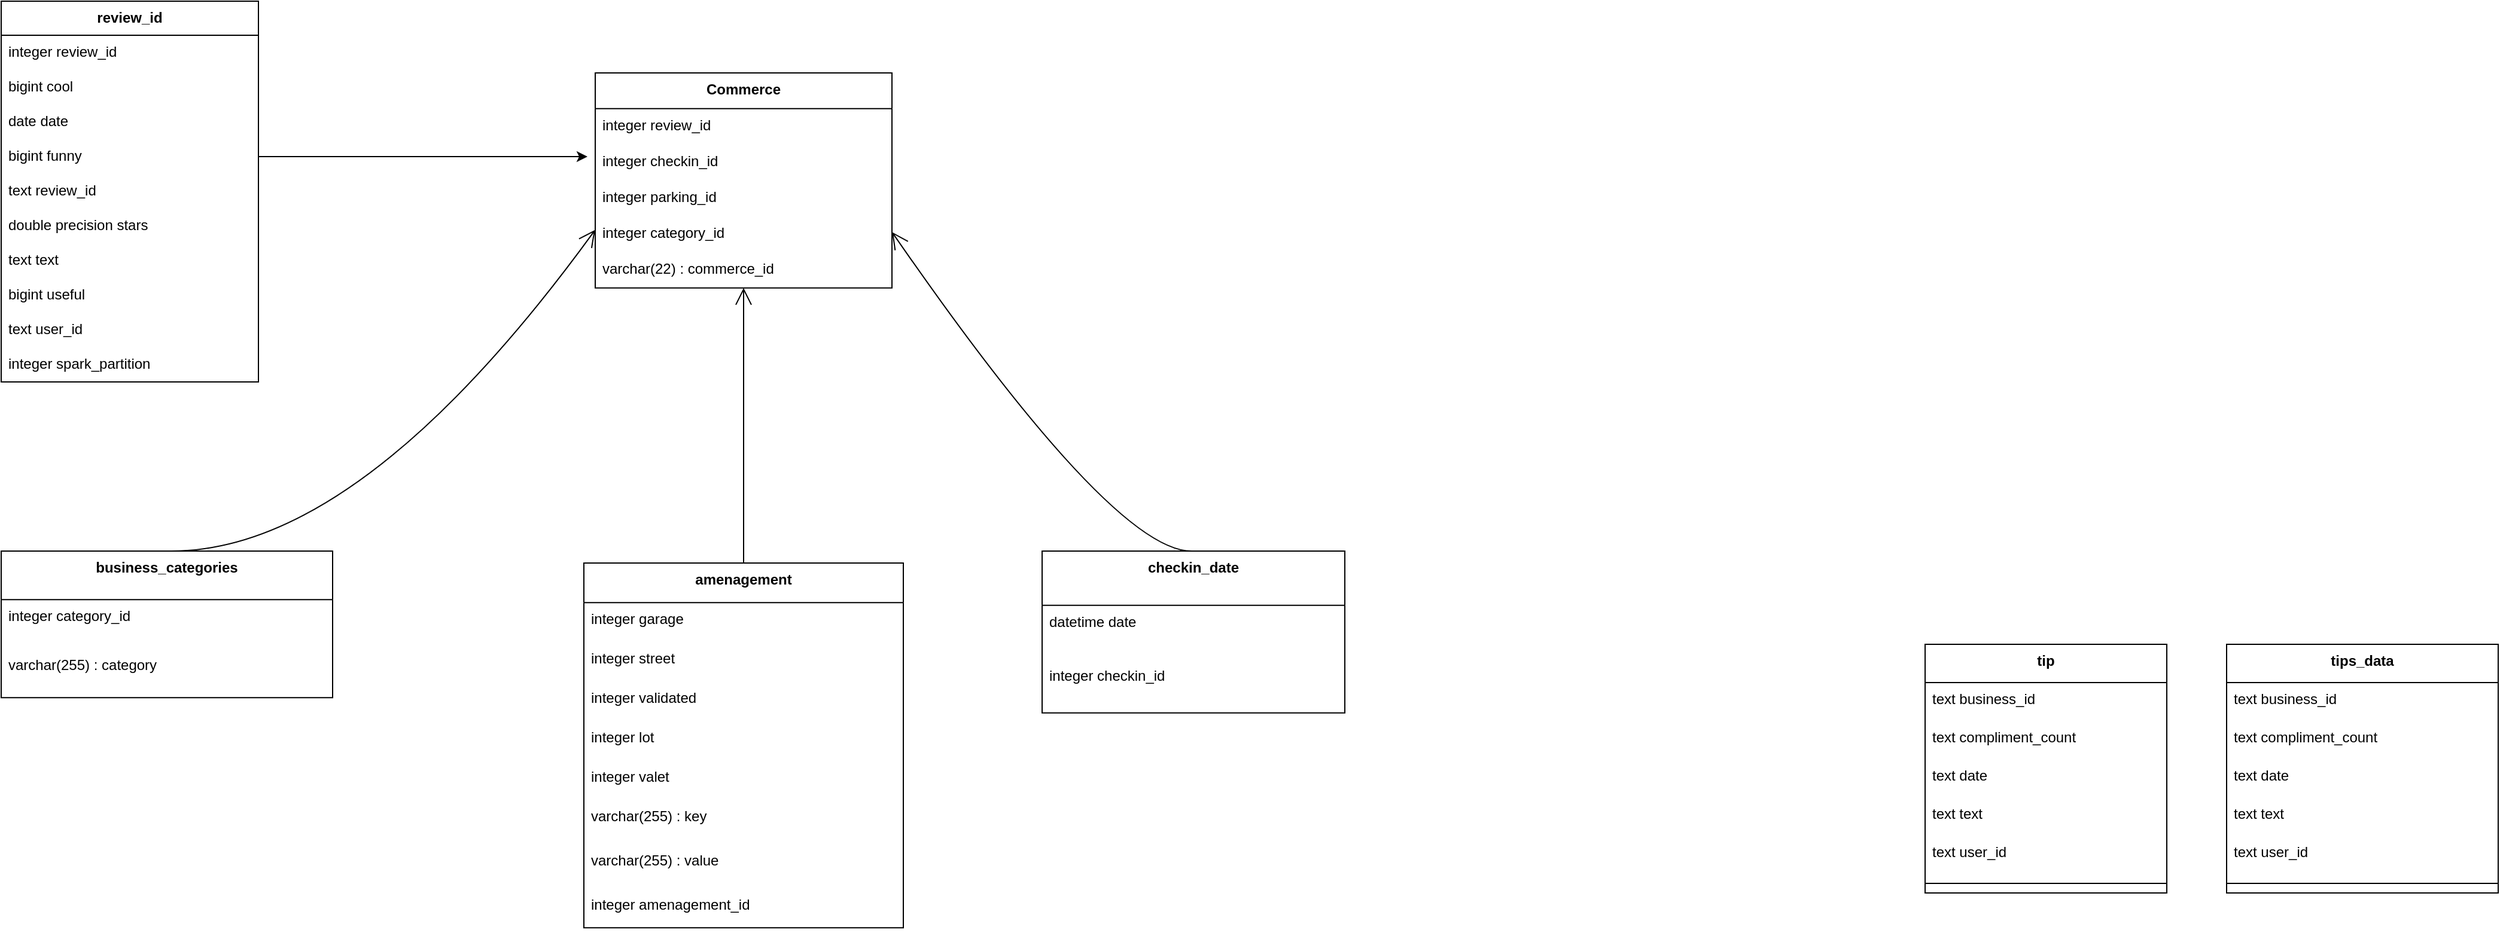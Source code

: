 <mxfile version="26.0.4">
  <diagram name="Page-1" id="e8Z75jqW2tC2GbVCnlt6">
    <mxGraphModel dx="1250" dy="1064" grid="1" gridSize="10" guides="1" tooltips="1" connect="1" arrows="1" fold="1" page="0" pageScale="1" pageWidth="827" pageHeight="1169" math="0" shadow="0">
      <root>
        <mxCell id="0" />
        <mxCell id="1" parent="0" />
        <mxCell id="nZviZZo1a1goZrP_ZpkB-6" value="Commerce" style="swimlane;fontStyle=1;align=center;verticalAlign=top;childLayout=stackLayout;horizontal=1;startSize=29.818;horizontalStack=0;resizeParent=1;resizeParentMax=0;resizeLast=0;collapsible=0;marginBottom=0;" vertex="1" parent="1">
          <mxGeometry x="646.5" y="-10" width="248" height="179.818" as="geometry" />
        </mxCell>
        <mxCell id="nZviZZo1a1goZrP_ZpkB-8" value="integer review_id" style="text;strokeColor=none;fillColor=none;align=left;verticalAlign=top;spacingLeft=4;spacingRight=4;overflow=hidden;rotatable=0;points=[[0,0.5],[1,0.5]];portConstraint=eastwest;" vertex="1" parent="nZviZZo1a1goZrP_ZpkB-6">
          <mxGeometry y="29.818" width="248" height="30" as="geometry" />
        </mxCell>
        <mxCell id="nZviZZo1a1goZrP_ZpkB-9" value="integer checkin_id" style="text;strokeColor=none;fillColor=none;align=left;verticalAlign=top;spacingLeft=4;spacingRight=4;overflow=hidden;rotatable=0;points=[[0,0.5],[1,0.5]];portConstraint=eastwest;" vertex="1" parent="nZviZZo1a1goZrP_ZpkB-6">
          <mxGeometry y="59.818" width="248" height="30" as="geometry" />
        </mxCell>
        <mxCell id="nZviZZo1a1goZrP_ZpkB-10" value="integer parking_id" style="text;strokeColor=none;fillColor=none;align=left;verticalAlign=top;spacingLeft=4;spacingRight=4;overflow=hidden;rotatable=0;points=[[0,0.5],[1,0.5]];portConstraint=eastwest;" vertex="1" parent="nZviZZo1a1goZrP_ZpkB-6">
          <mxGeometry y="89.818" width="248" height="30" as="geometry" />
        </mxCell>
        <mxCell id="nZviZZo1a1goZrP_ZpkB-12" value="integer category_id" style="text;strokeColor=none;fillColor=none;align=left;verticalAlign=top;spacingLeft=4;spacingRight=4;overflow=hidden;rotatable=0;points=[[0,0.5],[1,0.5]];portConstraint=eastwest;" vertex="1" parent="nZviZZo1a1goZrP_ZpkB-6">
          <mxGeometry y="119.818" width="248" height="30" as="geometry" />
        </mxCell>
        <mxCell id="nZviZZo1a1goZrP_ZpkB-17" value="varchar(22) : commerce_id" style="text;strokeColor=none;fillColor=none;align=left;verticalAlign=top;spacingLeft=4;spacingRight=4;overflow=hidden;rotatable=0;points=[[0,0.5],[1,0.5]];portConstraint=eastwest;" vertex="1" parent="nZviZZo1a1goZrP_ZpkB-6">
          <mxGeometry y="149.818" width="248" height="30" as="geometry" />
        </mxCell>
        <mxCell id="nZviZZo1a1goZrP_ZpkB-18" value="business_categories" style="swimlane;fontStyle=1;align=center;verticalAlign=top;childLayout=stackLayout;horizontal=1;startSize=40.571;horizontalStack=0;resizeParent=1;resizeParentMax=0;resizeLast=0;collapsible=0;marginBottom=0;" vertex="1" parent="1">
          <mxGeometry x="150" y="390" width="277" height="122.571" as="geometry" />
        </mxCell>
        <mxCell id="nZviZZo1a1goZrP_ZpkB-20" value="integer category_id" style="text;strokeColor=none;fillColor=none;align=left;verticalAlign=top;spacingLeft=4;spacingRight=4;overflow=hidden;rotatable=0;points=[[0,0.5],[1,0.5]];portConstraint=eastwest;" vertex="1" parent="nZviZZo1a1goZrP_ZpkB-18">
          <mxGeometry y="40.571" width="277" height="41" as="geometry" />
        </mxCell>
        <mxCell id="nZviZZo1a1goZrP_ZpkB-21" value="varchar(255) : category" style="text;strokeColor=none;fillColor=none;align=left;verticalAlign=top;spacingLeft=4;spacingRight=4;overflow=hidden;rotatable=0;points=[[0,0.5],[1,0.5]];portConstraint=eastwest;" vertex="1" parent="nZviZZo1a1goZrP_ZpkB-18">
          <mxGeometry y="81.571" width="277" height="41" as="geometry" />
        </mxCell>
        <mxCell id="nZviZZo1a1goZrP_ZpkB-22" value="amenagement" style="swimlane;fontStyle=1;align=center;verticalAlign=top;childLayout=stackLayout;horizontal=1;startSize=33.143;horizontalStack=0;resizeParent=1;resizeParentMax=0;resizeLast=0;collapsible=0;marginBottom=0;" vertex="1" parent="1">
          <mxGeometry x="637" y="400" width="267" height="305.143" as="geometry" />
        </mxCell>
        <mxCell id="nZviZZo1a1goZrP_ZpkB-23" value="integer garage" style="text;strokeColor=none;fillColor=none;align=left;verticalAlign=top;spacingLeft=4;spacingRight=4;overflow=hidden;rotatable=0;points=[[0,0.5],[1,0.5]];portConstraint=eastwest;" vertex="1" parent="nZviZZo1a1goZrP_ZpkB-22">
          <mxGeometry y="33.143" width="267" height="33" as="geometry" />
        </mxCell>
        <mxCell id="nZviZZo1a1goZrP_ZpkB-24" value="integer street" style="text;strokeColor=none;fillColor=none;align=left;verticalAlign=top;spacingLeft=4;spacingRight=4;overflow=hidden;rotatable=0;points=[[0,0.5],[1,0.5]];portConstraint=eastwest;" vertex="1" parent="nZviZZo1a1goZrP_ZpkB-22">
          <mxGeometry y="66.143" width="267" height="33" as="geometry" />
        </mxCell>
        <mxCell id="nZviZZo1a1goZrP_ZpkB-25" value="integer validated" style="text;strokeColor=none;fillColor=none;align=left;verticalAlign=top;spacingLeft=4;spacingRight=4;overflow=hidden;rotatable=0;points=[[0,0.5],[1,0.5]];portConstraint=eastwest;" vertex="1" parent="nZviZZo1a1goZrP_ZpkB-22">
          <mxGeometry y="99.143" width="267" height="33" as="geometry" />
        </mxCell>
        <mxCell id="nZviZZo1a1goZrP_ZpkB-26" value="integer lot" style="text;strokeColor=none;fillColor=none;align=left;verticalAlign=top;spacingLeft=4;spacingRight=4;overflow=hidden;rotatable=0;points=[[0,0.5],[1,0.5]];portConstraint=eastwest;" vertex="1" parent="nZviZZo1a1goZrP_ZpkB-22">
          <mxGeometry y="132.143" width="267" height="33" as="geometry" />
        </mxCell>
        <mxCell id="nZviZZo1a1goZrP_ZpkB-27" value="integer valet" style="text;strokeColor=none;fillColor=none;align=left;verticalAlign=top;spacingLeft=4;spacingRight=4;overflow=hidden;rotatable=0;points=[[0,0.5],[1,0.5]];portConstraint=eastwest;" vertex="1" parent="nZviZZo1a1goZrP_ZpkB-22">
          <mxGeometry y="165.143" width="267" height="33" as="geometry" />
        </mxCell>
        <mxCell id="nZviZZo1a1goZrP_ZpkB-4" value="varchar(255) : key" style="text;strokeColor=none;fillColor=none;align=left;verticalAlign=top;spacingLeft=4;spacingRight=4;overflow=hidden;rotatable=0;points=[[0,0.5],[1,0.5]];portConstraint=eastwest;" vertex="1" parent="nZviZZo1a1goZrP_ZpkB-22">
          <mxGeometry y="198.143" width="267" height="37" as="geometry" />
        </mxCell>
        <mxCell id="nZviZZo1a1goZrP_ZpkB-5" value="varchar(255) : value" style="text;strokeColor=none;fillColor=none;align=left;verticalAlign=top;spacingLeft=4;spacingRight=4;overflow=hidden;rotatable=0;points=[[0,0.5],[1,0.5]];portConstraint=eastwest;" vertex="1" parent="nZviZZo1a1goZrP_ZpkB-22">
          <mxGeometry y="235.143" width="267" height="37" as="geometry" />
        </mxCell>
        <mxCell id="nZviZZo1a1goZrP_ZpkB-119" value="integer amenagement_id" style="text;strokeColor=none;fillColor=none;align=left;verticalAlign=top;spacingLeft=4;spacingRight=4;overflow=hidden;rotatable=0;points=[[0,0.5],[1,0.5]];portConstraint=eastwest;" vertex="1" parent="nZviZZo1a1goZrP_ZpkB-22">
          <mxGeometry y="272.143" width="267" height="33" as="geometry" />
        </mxCell>
        <mxCell id="nZviZZo1a1goZrP_ZpkB-30" value="checkin_date" style="swimlane;fontStyle=1;align=center;verticalAlign=top;childLayout=stackLayout;horizontal=1;startSize=45.333;horizontalStack=0;resizeParent=1;resizeParentMax=0;resizeLast=0;collapsible=0;marginBottom=0;" vertex="1" parent="1">
          <mxGeometry x="1020" y="390" width="253" height="135.333" as="geometry" />
        </mxCell>
        <mxCell id="nZviZZo1a1goZrP_ZpkB-31" value="datetime date" style="text;strokeColor=none;fillColor=none;align=left;verticalAlign=top;spacingLeft=4;spacingRight=4;overflow=hidden;rotatable=0;points=[[0,0.5],[1,0.5]];portConstraint=eastwest;" vertex="1" parent="nZviZZo1a1goZrP_ZpkB-30">
          <mxGeometry y="45.333" width="253" height="45" as="geometry" />
        </mxCell>
        <mxCell id="nZviZZo1a1goZrP_ZpkB-33" value="integer checkin_id" style="text;strokeColor=none;fillColor=none;align=left;verticalAlign=top;spacingLeft=4;spacingRight=4;overflow=hidden;rotatable=0;points=[[0,0.5],[1,0.5]];portConstraint=eastwest;" vertex="1" parent="nZviZZo1a1goZrP_ZpkB-30">
          <mxGeometry y="90.333" width="253" height="45" as="geometry" />
        </mxCell>
        <mxCell id="nZviZZo1a1goZrP_ZpkB-51" value="tip" style="swimlane;fontStyle=1;align=center;verticalAlign=top;childLayout=stackLayout;horizontal=1;startSize=32;horizontalStack=0;resizeParent=1;resizeParentMax=0;resizeLast=0;collapsible=0;marginBottom=0;" vertex="1" parent="1">
          <mxGeometry x="1758" y="468" width="202" height="208" as="geometry" />
        </mxCell>
        <mxCell id="nZviZZo1a1goZrP_ZpkB-52" value="text business_id" style="text;strokeColor=none;fillColor=none;align=left;verticalAlign=top;spacingLeft=4;spacingRight=4;overflow=hidden;rotatable=0;points=[[0,0.5],[1,0.5]];portConstraint=eastwest;" vertex="1" parent="nZviZZo1a1goZrP_ZpkB-51">
          <mxGeometry y="32" width="202" height="32" as="geometry" />
        </mxCell>
        <mxCell id="nZviZZo1a1goZrP_ZpkB-53" value="text compliment_count" style="text;strokeColor=none;fillColor=none;align=left;verticalAlign=top;spacingLeft=4;spacingRight=4;overflow=hidden;rotatable=0;points=[[0,0.5],[1,0.5]];portConstraint=eastwest;" vertex="1" parent="nZviZZo1a1goZrP_ZpkB-51">
          <mxGeometry y="64" width="202" height="32" as="geometry" />
        </mxCell>
        <mxCell id="nZviZZo1a1goZrP_ZpkB-54" value="text date" style="text;strokeColor=none;fillColor=none;align=left;verticalAlign=top;spacingLeft=4;spacingRight=4;overflow=hidden;rotatable=0;points=[[0,0.5],[1,0.5]];portConstraint=eastwest;" vertex="1" parent="nZviZZo1a1goZrP_ZpkB-51">
          <mxGeometry y="96" width="202" height="32" as="geometry" />
        </mxCell>
        <mxCell id="nZviZZo1a1goZrP_ZpkB-55" value="text text" style="text;strokeColor=none;fillColor=none;align=left;verticalAlign=top;spacingLeft=4;spacingRight=4;overflow=hidden;rotatable=0;points=[[0,0.5],[1,0.5]];portConstraint=eastwest;" vertex="1" parent="nZviZZo1a1goZrP_ZpkB-51">
          <mxGeometry y="128" width="202" height="32" as="geometry" />
        </mxCell>
        <mxCell id="nZviZZo1a1goZrP_ZpkB-56" value="text user_id" style="text;strokeColor=none;fillColor=none;align=left;verticalAlign=top;spacingLeft=4;spacingRight=4;overflow=hidden;rotatable=0;points=[[0,0.5],[1,0.5]];portConstraint=eastwest;" vertex="1" parent="nZviZZo1a1goZrP_ZpkB-51">
          <mxGeometry y="160" width="202" height="32" as="geometry" />
        </mxCell>
        <mxCell id="nZviZZo1a1goZrP_ZpkB-57" style="line;strokeWidth=1;fillColor=none;align=left;verticalAlign=middle;spacingTop=-1;spacingLeft=3;spacingRight=3;rotatable=0;labelPosition=right;points=[];portConstraint=eastwest;strokeColor=inherit;" vertex="1" parent="nZviZZo1a1goZrP_ZpkB-51">
          <mxGeometry y="192" width="202" height="16" as="geometry" />
        </mxCell>
        <mxCell id="nZviZZo1a1goZrP_ZpkB-58" value="tips_data" style="swimlane;fontStyle=1;align=center;verticalAlign=top;childLayout=stackLayout;horizontal=1;startSize=32;horizontalStack=0;resizeParent=1;resizeParentMax=0;resizeLast=0;collapsible=0;marginBottom=0;" vertex="1" parent="1">
          <mxGeometry x="2010" y="468" width="227" height="208" as="geometry" />
        </mxCell>
        <mxCell id="nZviZZo1a1goZrP_ZpkB-59" value="text business_id" style="text;strokeColor=none;fillColor=none;align=left;verticalAlign=top;spacingLeft=4;spacingRight=4;overflow=hidden;rotatable=0;points=[[0,0.5],[1,0.5]];portConstraint=eastwest;" vertex="1" parent="nZviZZo1a1goZrP_ZpkB-58">
          <mxGeometry y="32" width="227" height="32" as="geometry" />
        </mxCell>
        <mxCell id="nZviZZo1a1goZrP_ZpkB-60" value="text compliment_count" style="text;strokeColor=none;fillColor=none;align=left;verticalAlign=top;spacingLeft=4;spacingRight=4;overflow=hidden;rotatable=0;points=[[0,0.5],[1,0.5]];portConstraint=eastwest;" vertex="1" parent="nZviZZo1a1goZrP_ZpkB-58">
          <mxGeometry y="64" width="227" height="32" as="geometry" />
        </mxCell>
        <mxCell id="nZviZZo1a1goZrP_ZpkB-61" value="text date" style="text;strokeColor=none;fillColor=none;align=left;verticalAlign=top;spacingLeft=4;spacingRight=4;overflow=hidden;rotatable=0;points=[[0,0.5],[1,0.5]];portConstraint=eastwest;" vertex="1" parent="nZviZZo1a1goZrP_ZpkB-58">
          <mxGeometry y="96" width="227" height="32" as="geometry" />
        </mxCell>
        <mxCell id="nZviZZo1a1goZrP_ZpkB-62" value="text text" style="text;strokeColor=none;fillColor=none;align=left;verticalAlign=top;spacingLeft=4;spacingRight=4;overflow=hidden;rotatable=0;points=[[0,0.5],[1,0.5]];portConstraint=eastwest;" vertex="1" parent="nZviZZo1a1goZrP_ZpkB-58">
          <mxGeometry y="128" width="227" height="32" as="geometry" />
        </mxCell>
        <mxCell id="nZviZZo1a1goZrP_ZpkB-63" value="text user_id" style="text;strokeColor=none;fillColor=none;align=left;verticalAlign=top;spacingLeft=4;spacingRight=4;overflow=hidden;rotatable=0;points=[[0,0.5],[1,0.5]];portConstraint=eastwest;" vertex="1" parent="nZviZZo1a1goZrP_ZpkB-58">
          <mxGeometry y="160" width="227" height="32" as="geometry" />
        </mxCell>
        <mxCell id="nZviZZo1a1goZrP_ZpkB-64" style="line;strokeWidth=1;fillColor=none;align=left;verticalAlign=middle;spacingTop=-1;spacingLeft=3;spacingRight=3;rotatable=0;labelPosition=right;points=[];portConstraint=eastwest;strokeColor=inherit;" vertex="1" parent="nZviZZo1a1goZrP_ZpkB-58">
          <mxGeometry y="192" width="227" height="16" as="geometry" />
        </mxCell>
        <mxCell id="nZviZZo1a1goZrP_ZpkB-66" value="" style="curved=1;startArrow=none;endArrow=open;endSize=12;exitX=0.5;exitY=0;entryX=0;entryY=0.73;rounded=0;" edge="1" parent="1" source="nZviZZo1a1goZrP_ZpkB-18" target="nZviZZo1a1goZrP_ZpkB-6">
          <mxGeometry relative="1" as="geometry">
            <Array as="points">
              <mxPoint x="449" y="393" />
            </Array>
          </mxGeometry>
        </mxCell>
        <mxCell id="nZviZZo1a1goZrP_ZpkB-67" value="" style="curved=1;startArrow=none;endArrow=open;endSize=12;exitX=0.5;exitY=0;entryX=0.5;entryY=1;rounded=0;" edge="1" parent="1" source="nZviZZo1a1goZrP_ZpkB-22" target="nZviZZo1a1goZrP_ZpkB-6">
          <mxGeometry relative="1" as="geometry">
            <Array as="points" />
          </mxGeometry>
        </mxCell>
        <mxCell id="nZviZZo1a1goZrP_ZpkB-68" value="" style="curved=1;startArrow=none;endArrow=open;endSize=12;exitX=0.5;exitY=0;entryX=1;entryY=0.74;rounded=0;" edge="1" parent="1" source="nZviZZo1a1goZrP_ZpkB-30" target="nZviZZo1a1goZrP_ZpkB-6">
          <mxGeometry relative="1" as="geometry">
            <Array as="points">
              <mxPoint x="1081" y="393" />
            </Array>
          </mxGeometry>
        </mxCell>
        <mxCell id="nZviZZo1a1goZrP_ZpkB-79" value="review_id&#xa;" style="swimlane;fontStyle=1;align=center;verticalAlign=top;childLayout=stackLayout;horizontal=1;startSize=28.522;horizontalStack=0;resizeParent=1;resizeParentMax=0;resizeLast=0;collapsible=0;marginBottom=0;" vertex="1" parent="1">
          <mxGeometry x="150" y="-70" width="215" height="318.522" as="geometry" />
        </mxCell>
        <mxCell id="nZviZZo1a1goZrP_ZpkB-80" value="integer review_id" style="text;strokeColor=none;fillColor=none;align=left;verticalAlign=top;spacingLeft=4;spacingRight=4;overflow=hidden;rotatable=0;points=[[0,0.5],[1,0.5]];portConstraint=eastwest;" vertex="1" parent="nZviZZo1a1goZrP_ZpkB-79">
          <mxGeometry y="28.522" width="215" height="29" as="geometry" />
        </mxCell>
        <mxCell id="nZviZZo1a1goZrP_ZpkB-81" value="bigint cool" style="text;strokeColor=none;fillColor=none;align=left;verticalAlign=top;spacingLeft=4;spacingRight=4;overflow=hidden;rotatable=0;points=[[0,0.5],[1,0.5]];portConstraint=eastwest;" vertex="1" parent="nZviZZo1a1goZrP_ZpkB-79">
          <mxGeometry y="57.522" width="215" height="29" as="geometry" />
        </mxCell>
        <mxCell id="nZviZZo1a1goZrP_ZpkB-82" value="date date" style="text;strokeColor=none;fillColor=none;align=left;verticalAlign=top;spacingLeft=4;spacingRight=4;overflow=hidden;rotatable=0;points=[[0,0.5],[1,0.5]];portConstraint=eastwest;" vertex="1" parent="nZviZZo1a1goZrP_ZpkB-79">
          <mxGeometry y="86.522" width="215" height="29" as="geometry" />
        </mxCell>
        <mxCell id="nZviZZo1a1goZrP_ZpkB-121" style="edgeStyle=orthogonalEdgeStyle;rounded=0;orthogonalLoop=1;jettySize=auto;html=1;exitX=1;exitY=0.5;exitDx=0;exitDy=0;" edge="1" parent="nZviZZo1a1goZrP_ZpkB-79" source="nZviZZo1a1goZrP_ZpkB-83">
          <mxGeometry relative="1" as="geometry">
            <mxPoint x="490" y="130" as="targetPoint" />
          </mxGeometry>
        </mxCell>
        <mxCell id="nZviZZo1a1goZrP_ZpkB-83" value="bigint funny" style="text;strokeColor=none;fillColor=none;align=left;verticalAlign=top;spacingLeft=4;spacingRight=4;overflow=hidden;rotatable=0;points=[[0,0.5],[1,0.5]];portConstraint=eastwest;" vertex="1" parent="nZviZZo1a1goZrP_ZpkB-79">
          <mxGeometry y="115.522" width="215" height="29" as="geometry" />
        </mxCell>
        <mxCell id="nZviZZo1a1goZrP_ZpkB-84" value="text review_id" style="text;strokeColor=none;fillColor=none;align=left;verticalAlign=top;spacingLeft=4;spacingRight=4;overflow=hidden;rotatable=0;points=[[0,0.5],[1,0.5]];portConstraint=eastwest;" vertex="1" parent="nZviZZo1a1goZrP_ZpkB-79">
          <mxGeometry y="144.522" width="215" height="29" as="geometry" />
        </mxCell>
        <mxCell id="nZviZZo1a1goZrP_ZpkB-85" value="double precision stars" style="text;strokeColor=none;fillColor=none;align=left;verticalAlign=top;spacingLeft=4;spacingRight=4;overflow=hidden;rotatable=0;points=[[0,0.5],[1,0.5]];portConstraint=eastwest;" vertex="1" parent="nZviZZo1a1goZrP_ZpkB-79">
          <mxGeometry y="173.522" width="215" height="29" as="geometry" />
        </mxCell>
        <mxCell id="nZviZZo1a1goZrP_ZpkB-86" value="text text" style="text;strokeColor=none;fillColor=none;align=left;verticalAlign=top;spacingLeft=4;spacingRight=4;overflow=hidden;rotatable=0;points=[[0,0.5],[1,0.5]];portConstraint=eastwest;" vertex="1" parent="nZviZZo1a1goZrP_ZpkB-79">
          <mxGeometry y="202.522" width="215" height="29" as="geometry" />
        </mxCell>
        <mxCell id="nZviZZo1a1goZrP_ZpkB-87" value="bigint useful" style="text;strokeColor=none;fillColor=none;align=left;verticalAlign=top;spacingLeft=4;spacingRight=4;overflow=hidden;rotatable=0;points=[[0,0.5],[1,0.5]];portConstraint=eastwest;" vertex="1" parent="nZviZZo1a1goZrP_ZpkB-79">
          <mxGeometry y="231.522" width="215" height="29" as="geometry" />
        </mxCell>
        <mxCell id="nZviZZo1a1goZrP_ZpkB-88" value="text user_id" style="text;strokeColor=none;fillColor=none;align=left;verticalAlign=top;spacingLeft=4;spacingRight=4;overflow=hidden;rotatable=0;points=[[0,0.5],[1,0.5]];portConstraint=eastwest;" vertex="1" parent="nZviZZo1a1goZrP_ZpkB-79">
          <mxGeometry y="260.522" width="215" height="29" as="geometry" />
        </mxCell>
        <mxCell id="nZviZZo1a1goZrP_ZpkB-89" value="integer spark_partition" style="text;strokeColor=none;fillColor=none;align=left;verticalAlign=top;spacingLeft=4;spacingRight=4;overflow=hidden;rotatable=0;points=[[0,0.5],[1,0.5]];portConstraint=eastwest;" vertex="1" parent="nZviZZo1a1goZrP_ZpkB-79">
          <mxGeometry y="289.522" width="215" height="29" as="geometry" />
        </mxCell>
      </root>
    </mxGraphModel>
  </diagram>
</mxfile>

